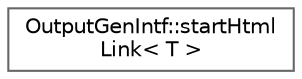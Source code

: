 digraph "Graphical Class Hierarchy"
{
 // INTERACTIVE_SVG=YES
 // LATEX_PDF_SIZE
  bgcolor="transparent";
  edge [fontname=Helvetica,fontsize=10,labelfontname=Helvetica,labelfontsize=10];
  node [fontname=Helvetica,fontsize=10,shape=box,height=0.2,width=0.4];
  rankdir="LR";
  Node0 [label="OutputGenIntf::startHtml\lLink\< T \>",height=0.2,width=0.4,color="grey40", fillcolor="white", style="filled",URL="$d2/d12/struct_output_gen_intf_1_1start_html_link.html",tooltip=" "];
}
